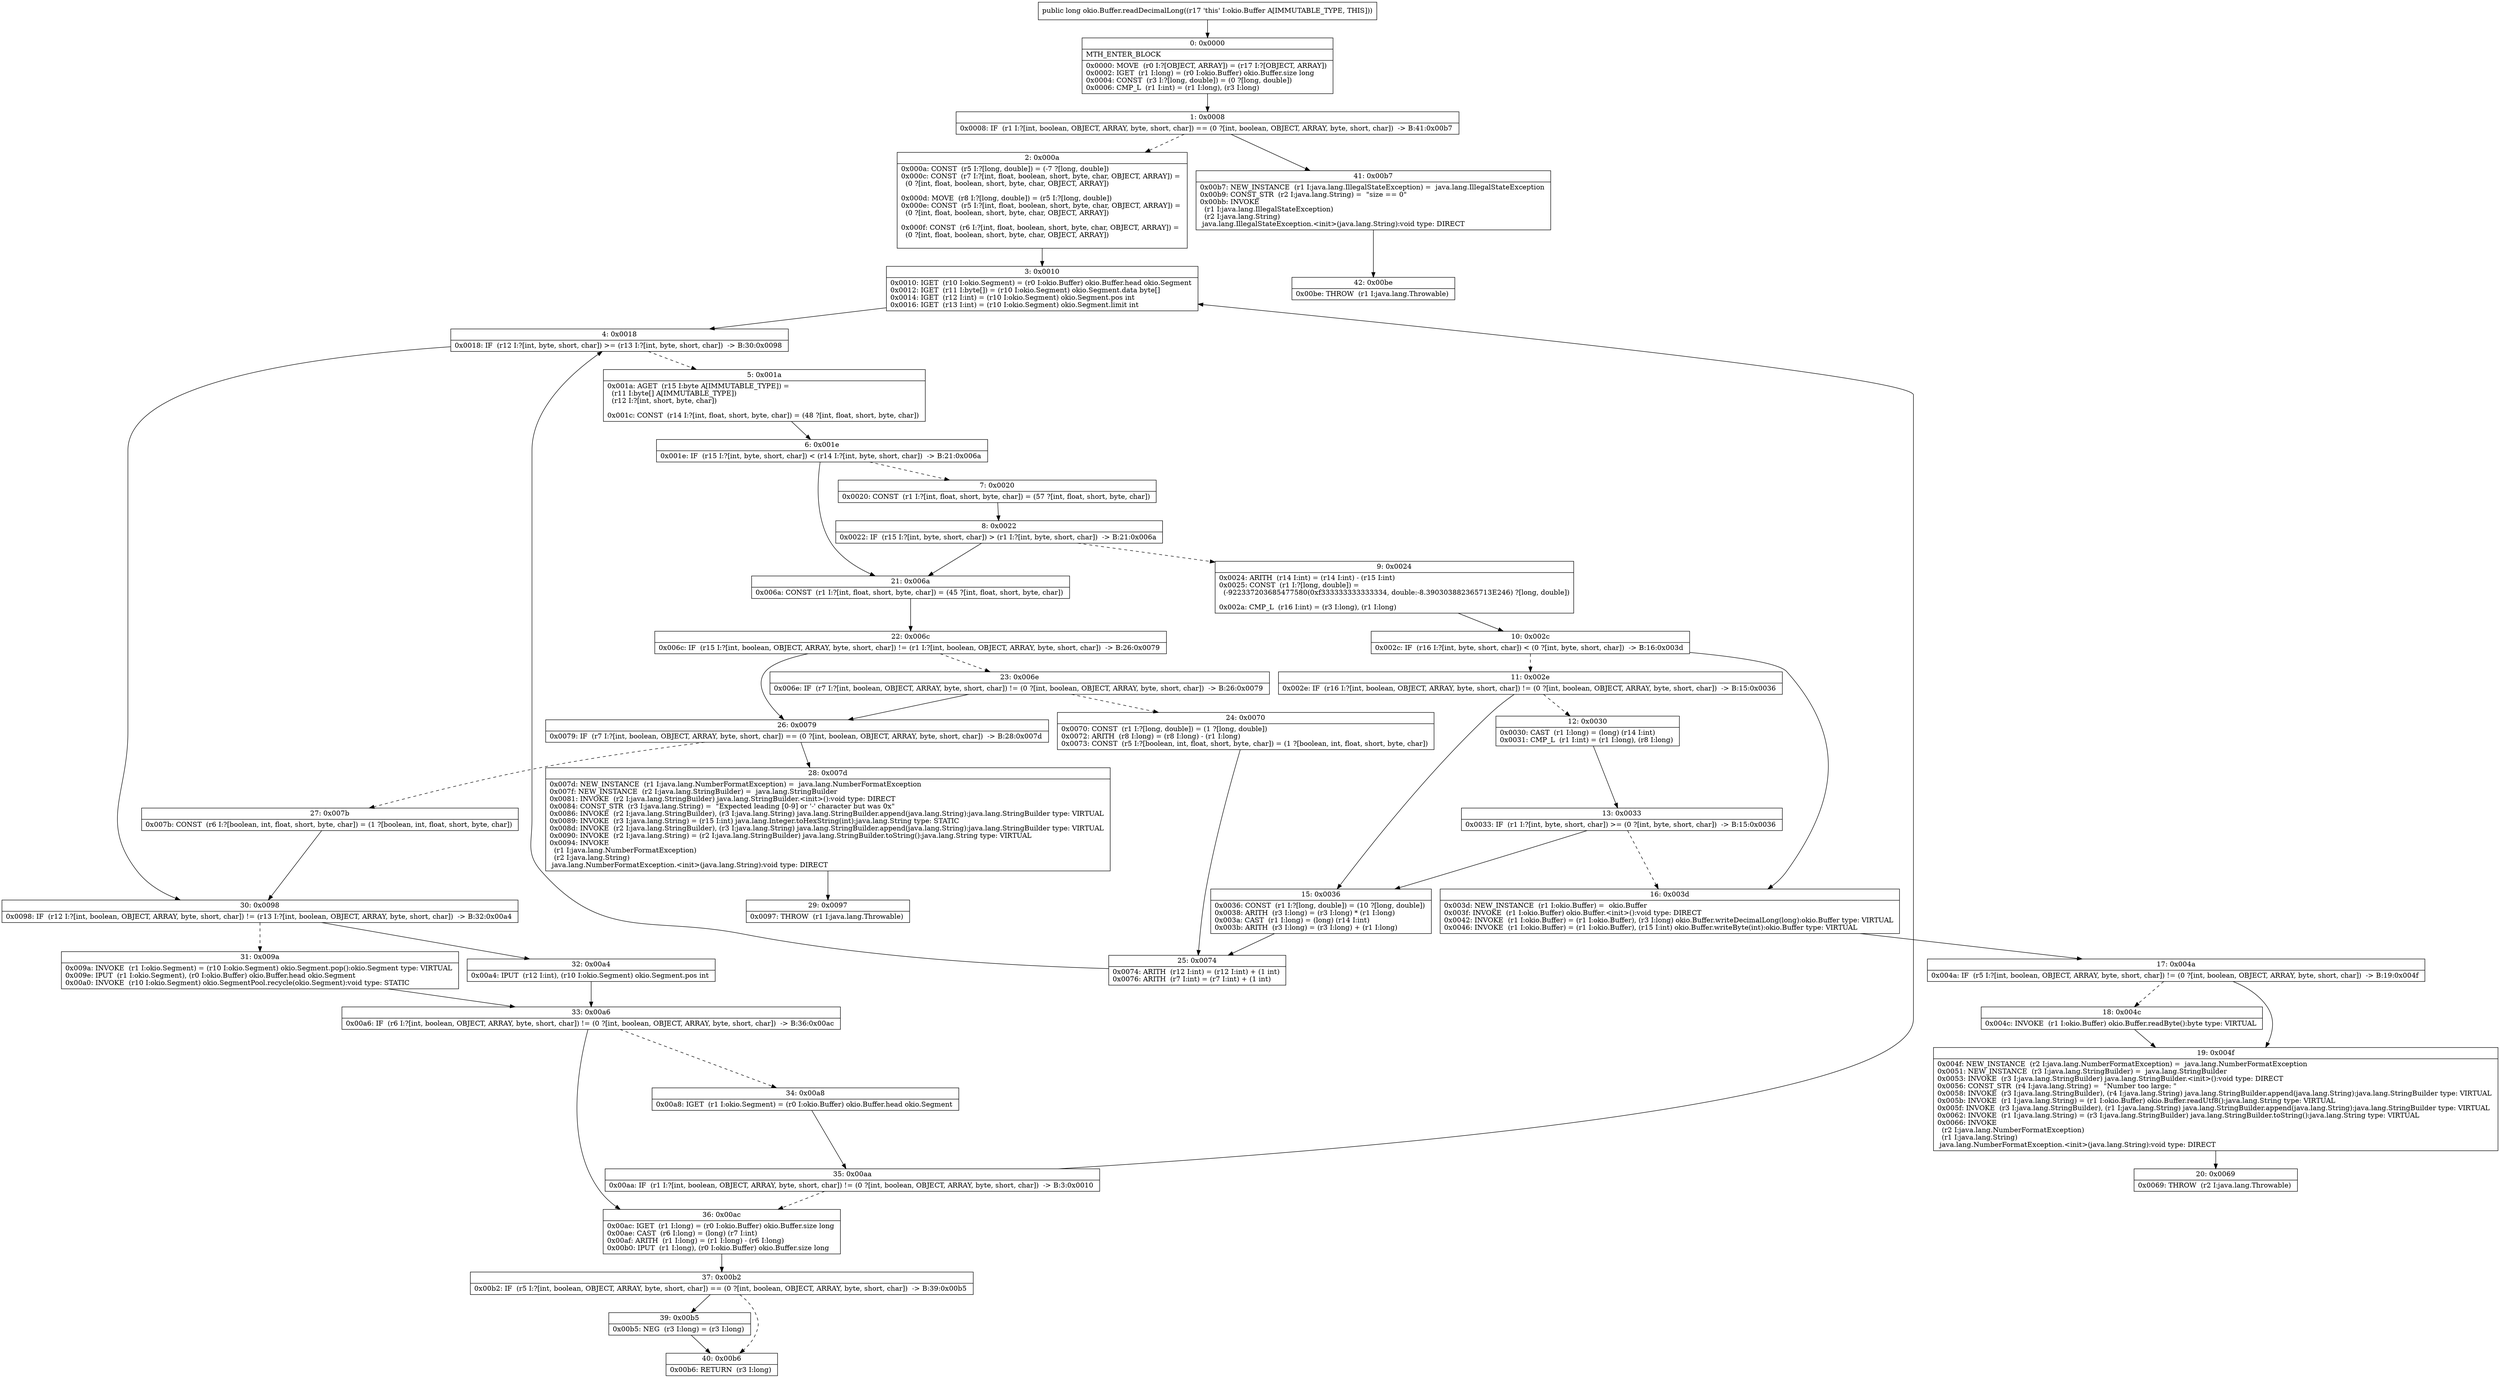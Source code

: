 digraph "CFG forokio.Buffer.readDecimalLong()J" {
Node_0 [shape=record,label="{0\:\ 0x0000|MTH_ENTER_BLOCK\l|0x0000: MOVE  (r0 I:?[OBJECT, ARRAY]) = (r17 I:?[OBJECT, ARRAY]) \l0x0002: IGET  (r1 I:long) = (r0 I:okio.Buffer) okio.Buffer.size long \l0x0004: CONST  (r3 I:?[long, double]) = (0 ?[long, double]) \l0x0006: CMP_L  (r1 I:int) = (r1 I:long), (r3 I:long) \l}"];
Node_1 [shape=record,label="{1\:\ 0x0008|0x0008: IF  (r1 I:?[int, boolean, OBJECT, ARRAY, byte, short, char]) == (0 ?[int, boolean, OBJECT, ARRAY, byte, short, char])  \-\> B:41:0x00b7 \l}"];
Node_2 [shape=record,label="{2\:\ 0x000a|0x000a: CONST  (r5 I:?[long, double]) = (\-7 ?[long, double]) \l0x000c: CONST  (r7 I:?[int, float, boolean, short, byte, char, OBJECT, ARRAY]) = \l  (0 ?[int, float, boolean, short, byte, char, OBJECT, ARRAY])\l \l0x000d: MOVE  (r8 I:?[long, double]) = (r5 I:?[long, double]) \l0x000e: CONST  (r5 I:?[int, float, boolean, short, byte, char, OBJECT, ARRAY]) = \l  (0 ?[int, float, boolean, short, byte, char, OBJECT, ARRAY])\l \l0x000f: CONST  (r6 I:?[int, float, boolean, short, byte, char, OBJECT, ARRAY]) = \l  (0 ?[int, float, boolean, short, byte, char, OBJECT, ARRAY])\l \l}"];
Node_3 [shape=record,label="{3\:\ 0x0010|0x0010: IGET  (r10 I:okio.Segment) = (r0 I:okio.Buffer) okio.Buffer.head okio.Segment \l0x0012: IGET  (r11 I:byte[]) = (r10 I:okio.Segment) okio.Segment.data byte[] \l0x0014: IGET  (r12 I:int) = (r10 I:okio.Segment) okio.Segment.pos int \l0x0016: IGET  (r13 I:int) = (r10 I:okio.Segment) okio.Segment.limit int \l}"];
Node_4 [shape=record,label="{4\:\ 0x0018|0x0018: IF  (r12 I:?[int, byte, short, char]) \>= (r13 I:?[int, byte, short, char])  \-\> B:30:0x0098 \l}"];
Node_5 [shape=record,label="{5\:\ 0x001a|0x001a: AGET  (r15 I:byte A[IMMUTABLE_TYPE]) = \l  (r11 I:byte[] A[IMMUTABLE_TYPE])\l  (r12 I:?[int, short, byte, char])\l \l0x001c: CONST  (r14 I:?[int, float, short, byte, char]) = (48 ?[int, float, short, byte, char]) \l}"];
Node_6 [shape=record,label="{6\:\ 0x001e|0x001e: IF  (r15 I:?[int, byte, short, char]) \< (r14 I:?[int, byte, short, char])  \-\> B:21:0x006a \l}"];
Node_7 [shape=record,label="{7\:\ 0x0020|0x0020: CONST  (r1 I:?[int, float, short, byte, char]) = (57 ?[int, float, short, byte, char]) \l}"];
Node_8 [shape=record,label="{8\:\ 0x0022|0x0022: IF  (r15 I:?[int, byte, short, char]) \> (r1 I:?[int, byte, short, char])  \-\> B:21:0x006a \l}"];
Node_9 [shape=record,label="{9\:\ 0x0024|0x0024: ARITH  (r14 I:int) = (r14 I:int) \- (r15 I:int) \l0x0025: CONST  (r1 I:?[long, double]) = \l  (\-922337203685477580(0xf333333333333334, double:\-8.390303882365713E246) ?[long, double])\l \l0x002a: CMP_L  (r16 I:int) = (r3 I:long), (r1 I:long) \l}"];
Node_10 [shape=record,label="{10\:\ 0x002c|0x002c: IF  (r16 I:?[int, byte, short, char]) \< (0 ?[int, byte, short, char])  \-\> B:16:0x003d \l}"];
Node_11 [shape=record,label="{11\:\ 0x002e|0x002e: IF  (r16 I:?[int, boolean, OBJECT, ARRAY, byte, short, char]) != (0 ?[int, boolean, OBJECT, ARRAY, byte, short, char])  \-\> B:15:0x0036 \l}"];
Node_12 [shape=record,label="{12\:\ 0x0030|0x0030: CAST  (r1 I:long) = (long) (r14 I:int) \l0x0031: CMP_L  (r1 I:int) = (r1 I:long), (r8 I:long) \l}"];
Node_13 [shape=record,label="{13\:\ 0x0033|0x0033: IF  (r1 I:?[int, byte, short, char]) \>= (0 ?[int, byte, short, char])  \-\> B:15:0x0036 \l}"];
Node_15 [shape=record,label="{15\:\ 0x0036|0x0036: CONST  (r1 I:?[long, double]) = (10 ?[long, double]) \l0x0038: ARITH  (r3 I:long) = (r3 I:long) * (r1 I:long) \l0x003a: CAST  (r1 I:long) = (long) (r14 I:int) \l0x003b: ARITH  (r3 I:long) = (r3 I:long) + (r1 I:long) \l}"];
Node_16 [shape=record,label="{16\:\ 0x003d|0x003d: NEW_INSTANCE  (r1 I:okio.Buffer) =  okio.Buffer \l0x003f: INVOKE  (r1 I:okio.Buffer) okio.Buffer.\<init\>():void type: DIRECT \l0x0042: INVOKE  (r1 I:okio.Buffer) = (r1 I:okio.Buffer), (r3 I:long) okio.Buffer.writeDecimalLong(long):okio.Buffer type: VIRTUAL \l0x0046: INVOKE  (r1 I:okio.Buffer) = (r1 I:okio.Buffer), (r15 I:int) okio.Buffer.writeByte(int):okio.Buffer type: VIRTUAL \l}"];
Node_17 [shape=record,label="{17\:\ 0x004a|0x004a: IF  (r5 I:?[int, boolean, OBJECT, ARRAY, byte, short, char]) != (0 ?[int, boolean, OBJECT, ARRAY, byte, short, char])  \-\> B:19:0x004f \l}"];
Node_18 [shape=record,label="{18\:\ 0x004c|0x004c: INVOKE  (r1 I:okio.Buffer) okio.Buffer.readByte():byte type: VIRTUAL \l}"];
Node_19 [shape=record,label="{19\:\ 0x004f|0x004f: NEW_INSTANCE  (r2 I:java.lang.NumberFormatException) =  java.lang.NumberFormatException \l0x0051: NEW_INSTANCE  (r3 I:java.lang.StringBuilder) =  java.lang.StringBuilder \l0x0053: INVOKE  (r3 I:java.lang.StringBuilder) java.lang.StringBuilder.\<init\>():void type: DIRECT \l0x0056: CONST_STR  (r4 I:java.lang.String) =  \"Number too large: \" \l0x0058: INVOKE  (r3 I:java.lang.StringBuilder), (r4 I:java.lang.String) java.lang.StringBuilder.append(java.lang.String):java.lang.StringBuilder type: VIRTUAL \l0x005b: INVOKE  (r1 I:java.lang.String) = (r1 I:okio.Buffer) okio.Buffer.readUtf8():java.lang.String type: VIRTUAL \l0x005f: INVOKE  (r3 I:java.lang.StringBuilder), (r1 I:java.lang.String) java.lang.StringBuilder.append(java.lang.String):java.lang.StringBuilder type: VIRTUAL \l0x0062: INVOKE  (r1 I:java.lang.String) = (r3 I:java.lang.StringBuilder) java.lang.StringBuilder.toString():java.lang.String type: VIRTUAL \l0x0066: INVOKE  \l  (r2 I:java.lang.NumberFormatException)\l  (r1 I:java.lang.String)\l java.lang.NumberFormatException.\<init\>(java.lang.String):void type: DIRECT \l}"];
Node_20 [shape=record,label="{20\:\ 0x0069|0x0069: THROW  (r2 I:java.lang.Throwable) \l}"];
Node_21 [shape=record,label="{21\:\ 0x006a|0x006a: CONST  (r1 I:?[int, float, short, byte, char]) = (45 ?[int, float, short, byte, char]) \l}"];
Node_22 [shape=record,label="{22\:\ 0x006c|0x006c: IF  (r15 I:?[int, boolean, OBJECT, ARRAY, byte, short, char]) != (r1 I:?[int, boolean, OBJECT, ARRAY, byte, short, char])  \-\> B:26:0x0079 \l}"];
Node_23 [shape=record,label="{23\:\ 0x006e|0x006e: IF  (r7 I:?[int, boolean, OBJECT, ARRAY, byte, short, char]) != (0 ?[int, boolean, OBJECT, ARRAY, byte, short, char])  \-\> B:26:0x0079 \l}"];
Node_24 [shape=record,label="{24\:\ 0x0070|0x0070: CONST  (r1 I:?[long, double]) = (1 ?[long, double]) \l0x0072: ARITH  (r8 I:long) = (r8 I:long) \- (r1 I:long) \l0x0073: CONST  (r5 I:?[boolean, int, float, short, byte, char]) = (1 ?[boolean, int, float, short, byte, char]) \l}"];
Node_25 [shape=record,label="{25\:\ 0x0074|0x0074: ARITH  (r12 I:int) = (r12 I:int) + (1 int) \l0x0076: ARITH  (r7 I:int) = (r7 I:int) + (1 int) \l}"];
Node_26 [shape=record,label="{26\:\ 0x0079|0x0079: IF  (r7 I:?[int, boolean, OBJECT, ARRAY, byte, short, char]) == (0 ?[int, boolean, OBJECT, ARRAY, byte, short, char])  \-\> B:28:0x007d \l}"];
Node_27 [shape=record,label="{27\:\ 0x007b|0x007b: CONST  (r6 I:?[boolean, int, float, short, byte, char]) = (1 ?[boolean, int, float, short, byte, char]) \l}"];
Node_28 [shape=record,label="{28\:\ 0x007d|0x007d: NEW_INSTANCE  (r1 I:java.lang.NumberFormatException) =  java.lang.NumberFormatException \l0x007f: NEW_INSTANCE  (r2 I:java.lang.StringBuilder) =  java.lang.StringBuilder \l0x0081: INVOKE  (r2 I:java.lang.StringBuilder) java.lang.StringBuilder.\<init\>():void type: DIRECT \l0x0084: CONST_STR  (r3 I:java.lang.String) =  \"Expected leading [0\-9] or '\-' character but was 0x\" \l0x0086: INVOKE  (r2 I:java.lang.StringBuilder), (r3 I:java.lang.String) java.lang.StringBuilder.append(java.lang.String):java.lang.StringBuilder type: VIRTUAL \l0x0089: INVOKE  (r3 I:java.lang.String) = (r15 I:int) java.lang.Integer.toHexString(int):java.lang.String type: STATIC \l0x008d: INVOKE  (r2 I:java.lang.StringBuilder), (r3 I:java.lang.String) java.lang.StringBuilder.append(java.lang.String):java.lang.StringBuilder type: VIRTUAL \l0x0090: INVOKE  (r2 I:java.lang.String) = (r2 I:java.lang.StringBuilder) java.lang.StringBuilder.toString():java.lang.String type: VIRTUAL \l0x0094: INVOKE  \l  (r1 I:java.lang.NumberFormatException)\l  (r2 I:java.lang.String)\l java.lang.NumberFormatException.\<init\>(java.lang.String):void type: DIRECT \l}"];
Node_29 [shape=record,label="{29\:\ 0x0097|0x0097: THROW  (r1 I:java.lang.Throwable) \l}"];
Node_30 [shape=record,label="{30\:\ 0x0098|0x0098: IF  (r12 I:?[int, boolean, OBJECT, ARRAY, byte, short, char]) != (r13 I:?[int, boolean, OBJECT, ARRAY, byte, short, char])  \-\> B:32:0x00a4 \l}"];
Node_31 [shape=record,label="{31\:\ 0x009a|0x009a: INVOKE  (r1 I:okio.Segment) = (r10 I:okio.Segment) okio.Segment.pop():okio.Segment type: VIRTUAL \l0x009e: IPUT  (r1 I:okio.Segment), (r0 I:okio.Buffer) okio.Buffer.head okio.Segment \l0x00a0: INVOKE  (r10 I:okio.Segment) okio.SegmentPool.recycle(okio.Segment):void type: STATIC \l}"];
Node_32 [shape=record,label="{32\:\ 0x00a4|0x00a4: IPUT  (r12 I:int), (r10 I:okio.Segment) okio.Segment.pos int \l}"];
Node_33 [shape=record,label="{33\:\ 0x00a6|0x00a6: IF  (r6 I:?[int, boolean, OBJECT, ARRAY, byte, short, char]) != (0 ?[int, boolean, OBJECT, ARRAY, byte, short, char])  \-\> B:36:0x00ac \l}"];
Node_34 [shape=record,label="{34\:\ 0x00a8|0x00a8: IGET  (r1 I:okio.Segment) = (r0 I:okio.Buffer) okio.Buffer.head okio.Segment \l}"];
Node_35 [shape=record,label="{35\:\ 0x00aa|0x00aa: IF  (r1 I:?[int, boolean, OBJECT, ARRAY, byte, short, char]) != (0 ?[int, boolean, OBJECT, ARRAY, byte, short, char])  \-\> B:3:0x0010 \l}"];
Node_36 [shape=record,label="{36\:\ 0x00ac|0x00ac: IGET  (r1 I:long) = (r0 I:okio.Buffer) okio.Buffer.size long \l0x00ae: CAST  (r6 I:long) = (long) (r7 I:int) \l0x00af: ARITH  (r1 I:long) = (r1 I:long) \- (r6 I:long) \l0x00b0: IPUT  (r1 I:long), (r0 I:okio.Buffer) okio.Buffer.size long \l}"];
Node_37 [shape=record,label="{37\:\ 0x00b2|0x00b2: IF  (r5 I:?[int, boolean, OBJECT, ARRAY, byte, short, char]) == (0 ?[int, boolean, OBJECT, ARRAY, byte, short, char])  \-\> B:39:0x00b5 \l}"];
Node_39 [shape=record,label="{39\:\ 0x00b5|0x00b5: NEG  (r3 I:long) = (r3 I:long) \l}"];
Node_40 [shape=record,label="{40\:\ 0x00b6|0x00b6: RETURN  (r3 I:long) \l}"];
Node_41 [shape=record,label="{41\:\ 0x00b7|0x00b7: NEW_INSTANCE  (r1 I:java.lang.IllegalStateException) =  java.lang.IllegalStateException \l0x00b9: CONST_STR  (r2 I:java.lang.String) =  \"size == 0\" \l0x00bb: INVOKE  \l  (r1 I:java.lang.IllegalStateException)\l  (r2 I:java.lang.String)\l java.lang.IllegalStateException.\<init\>(java.lang.String):void type: DIRECT \l}"];
Node_42 [shape=record,label="{42\:\ 0x00be|0x00be: THROW  (r1 I:java.lang.Throwable) \l}"];
MethodNode[shape=record,label="{public long okio.Buffer.readDecimalLong((r17 'this' I:okio.Buffer A[IMMUTABLE_TYPE, THIS])) }"];
MethodNode -> Node_0;
Node_0 -> Node_1;
Node_1 -> Node_2[style=dashed];
Node_1 -> Node_41;
Node_2 -> Node_3;
Node_3 -> Node_4;
Node_4 -> Node_5[style=dashed];
Node_4 -> Node_30;
Node_5 -> Node_6;
Node_6 -> Node_7[style=dashed];
Node_6 -> Node_21;
Node_7 -> Node_8;
Node_8 -> Node_9[style=dashed];
Node_8 -> Node_21;
Node_9 -> Node_10;
Node_10 -> Node_11[style=dashed];
Node_10 -> Node_16;
Node_11 -> Node_12[style=dashed];
Node_11 -> Node_15;
Node_12 -> Node_13;
Node_13 -> Node_15;
Node_13 -> Node_16[style=dashed];
Node_15 -> Node_25;
Node_16 -> Node_17;
Node_17 -> Node_18[style=dashed];
Node_17 -> Node_19;
Node_18 -> Node_19;
Node_19 -> Node_20;
Node_21 -> Node_22;
Node_22 -> Node_23[style=dashed];
Node_22 -> Node_26;
Node_23 -> Node_24[style=dashed];
Node_23 -> Node_26;
Node_24 -> Node_25;
Node_25 -> Node_4;
Node_26 -> Node_27[style=dashed];
Node_26 -> Node_28;
Node_27 -> Node_30;
Node_28 -> Node_29;
Node_30 -> Node_31[style=dashed];
Node_30 -> Node_32;
Node_31 -> Node_33;
Node_32 -> Node_33;
Node_33 -> Node_34[style=dashed];
Node_33 -> Node_36;
Node_34 -> Node_35;
Node_35 -> Node_3;
Node_35 -> Node_36[style=dashed];
Node_36 -> Node_37;
Node_37 -> Node_39;
Node_37 -> Node_40[style=dashed];
Node_39 -> Node_40;
Node_41 -> Node_42;
}

